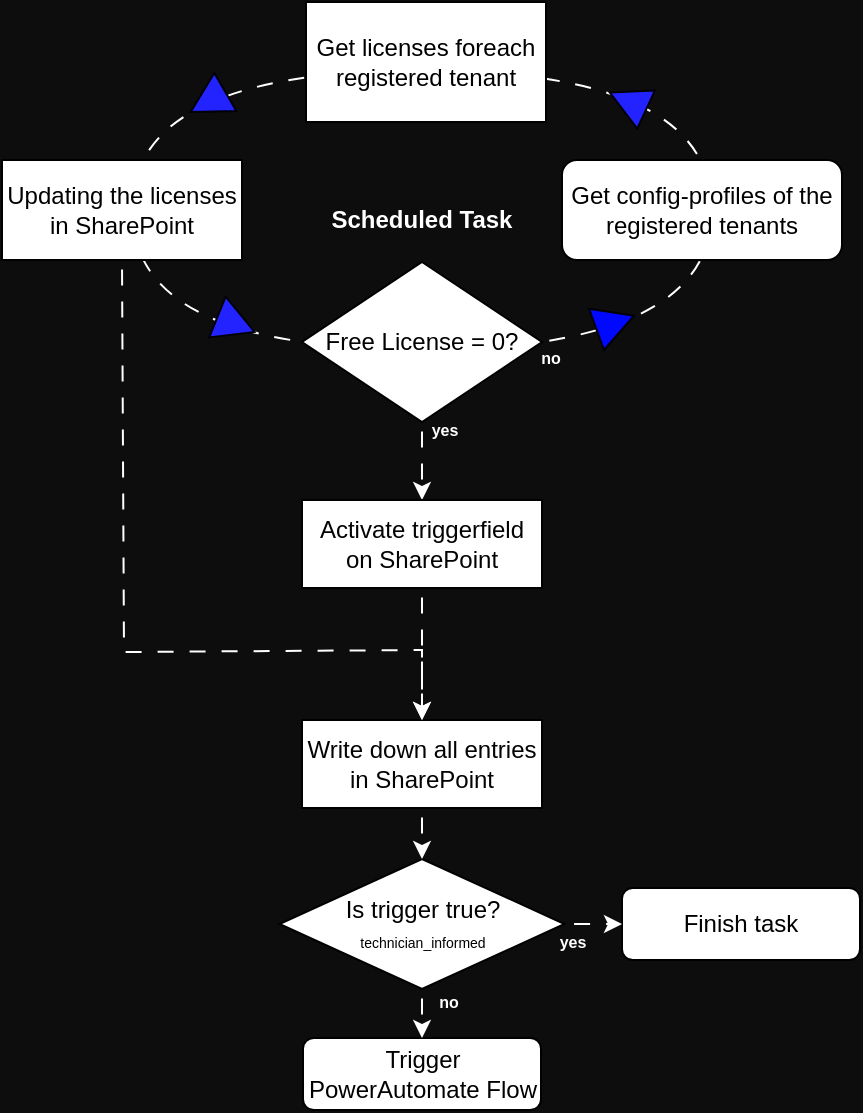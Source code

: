 <mxfile version="24.7.17">
  <diagram id="C5RBs43oDa-KdzZeNtuy" name="Page-1">
    <mxGraphModel dx="794" dy="557" grid="0" gridSize="10" guides="1" tooltips="1" connect="1" arrows="1" fold="1" page="1" pageScale="1" pageWidth="827" pageHeight="1169" background="#0D0D0D" math="0" shadow="0">
      <root>
        <mxCell id="WIyWlLk6GJQsqaUBKTNV-0" />
        <mxCell id="WIyWlLk6GJQsqaUBKTNV-1" parent="WIyWlLk6GJQsqaUBKTNV-0" />
        <mxCell id="TRhVpTu504Y6g3YR9_XL-5" value="" style="endArrow=none;html=1;rounded=0;entryX=0.485;entryY=0.996;entryDx=0;entryDy=0;edgeStyle=orthogonalEdgeStyle;curved=1;entryPerimeter=0;flowAnimation=1;dashed=1;dashPattern=8 8;fontColor=#000000;strokeColor=#FFFFFF;" parent="WIyWlLk6GJQsqaUBKTNV-1" edge="1">
          <mxGeometry width="50" height="50" relative="1" as="geometry">
            <mxPoint x="285" y="195.24" as="sourcePoint" />
            <mxPoint x="285" y="194.24" as="targetPoint" />
            <Array as="points">
              <mxPoint x="435" y="195.24" />
              <mxPoint x="435" y="55.24" />
              <mxPoint x="145" y="55.24" />
              <mxPoint x="145" y="194.24" />
            </Array>
          </mxGeometry>
        </mxCell>
        <mxCell id="UKSIkFMW9lo3r8ZqUjWu-0" value="&lt;b&gt;Scheduled Task&lt;/b&gt;" style="ellipse;whiteSpace=wrap;html=1;strokeColor=none;gradientColor=none;fillColor=none;fontColor=#FFFFFF;" parent="WIyWlLk6GJQsqaUBKTNV-1" vertex="1">
          <mxGeometry x="155" y="65.24" width="270" height="130" as="geometry" />
        </mxCell>
        <mxCell id="UKSIkFMW9lo3r8ZqUjWu-1" value="Free License = 0?" style="rhombus;whiteSpace=wrap;html=1;fillColor=#FFFFFF;fontColor=#000000;" parent="WIyWlLk6GJQsqaUBKTNV-1" vertex="1">
          <mxGeometry x="230" y="151" width="120" height="80" as="geometry" />
        </mxCell>
        <mxCell id="UKSIkFMW9lo3r8ZqUjWu-2" value="Get licenses foreach registered tenant" style="rounded=0;whiteSpace=wrap;html=1;fillColor=#FFFFFF;fontColor=#000000;" parent="WIyWlLk6GJQsqaUBKTNV-1" vertex="1">
          <mxGeometry x="232" y="21" width="120" height="60" as="geometry" />
        </mxCell>
        <mxCell id="UKSIkFMW9lo3r8ZqUjWu-3" value="Updating the licenses in SharePoint" style="rounded=0;whiteSpace=wrap;html=1;fillColor=#FFFFFF;fontColor=#000000;" parent="WIyWlLk6GJQsqaUBKTNV-1" vertex="1">
          <mxGeometry x="80" y="100" width="120" height="50" as="geometry" />
        </mxCell>
        <mxCell id="UKSIkFMW9lo3r8ZqUjWu-5" value="Get config-profiles of the registered tenants" style="rounded=1;whiteSpace=wrap;html=1;fillColor=#FFFFFF;fontColor=#000000;" parent="WIyWlLk6GJQsqaUBKTNV-1" vertex="1">
          <mxGeometry x="360" y="100" width="140" height="50" as="geometry" />
        </mxCell>
        <mxCell id="UKSIkFMW9lo3r8ZqUjWu-7" value="" style="verticalLabelPosition=bottom;verticalAlign=top;html=1;strokeWidth=1;shape=mxgraph.arrows2.arrow;dy=0.6;dx=40;notch=0;rotation=-20;strokeColor=#000008;fillColor=#0008FF;gradientColor=none;fillStyle=auto;" parent="WIyWlLk6GJQsqaUBKTNV-1" vertex="1">
          <mxGeometry x="376.63" y="170.24" width="20" height="22" as="geometry" />
        </mxCell>
        <mxCell id="UKSIkFMW9lo3r8ZqUjWu-8" value="" style="verticalLabelPosition=bottom;verticalAlign=top;html=1;strokeWidth=1;shape=mxgraph.arrows2.arrow;dy=0.6;dx=40;notch=0;rotation=-155;strokeColor=#000008;fillColor=#2323FF;gradientColor=none;fillStyle=auto;" parent="WIyWlLk6GJQsqaUBKTNV-1" vertex="1">
          <mxGeometry x="383" y="60" width="20" height="21" as="geometry" />
        </mxCell>
        <mxCell id="UKSIkFMW9lo3r8ZqUjWu-9" value="" style="verticalLabelPosition=bottom;verticalAlign=top;html=1;strokeWidth=1;shape=mxgraph.arrows2.arrow;dy=0.6;dx=40;notch=0;rotation=22;strokeColor=#000008;fillColor=#2323FF;gradientColor=none;fillStyle=auto;" parent="WIyWlLk6GJQsqaUBKTNV-1" vertex="1">
          <mxGeometry x="187" y="171.24" width="20" height="22" as="geometry" />
        </mxCell>
        <mxCell id="UKSIkFMW9lo3r8ZqUjWu-10" value="" style="verticalLabelPosition=bottom;verticalAlign=top;html=1;strokeWidth=1;shape=mxgraph.arrows2.arrow;dy=0.6;dx=40;notch=0;rotation=-210;strokeColor=#000008;fillColor=#2323FF;gradientColor=none;fillStyle=auto;" parent="WIyWlLk6GJQsqaUBKTNV-1" vertex="1">
          <mxGeometry x="173" y="60" width="20" height="22" as="geometry" />
        </mxCell>
        <mxCell id="TRhVpTu504Y6g3YR9_XL-6" value="&lt;font style=&quot;font-size: 8px;&quot;&gt;no&lt;/font&gt;" style="text;html=1;align=center;verticalAlign=middle;resizable=0;points=[];autosize=1;strokeColor=none;fillColor=none;fontStyle=1;fontColor=#FFFFFF;" parent="WIyWlLk6GJQsqaUBKTNV-1" vertex="1">
          <mxGeometry x="340" y="185" width="27" height="26" as="geometry" />
        </mxCell>
        <mxCell id="TRhVpTu504Y6g3YR9_XL-8" value="" style="endArrow=classic;html=1;rounded=0;exitX=0.5;exitY=1;exitDx=0;exitDy=0;entryX=0.5;entryY=0;entryDx=0;entryDy=0;flowAnimation=1;strokeColor=#FFFFFF;" parent="WIyWlLk6GJQsqaUBKTNV-1" source="UKSIkFMW9lo3r8ZqUjWu-1" target="TRhVpTu504Y6g3YR9_XL-9" edge="1">
          <mxGeometry width="50" height="50" relative="1" as="geometry">
            <mxPoint x="281" y="231" as="sourcePoint" />
            <mxPoint x="288" y="270" as="targetPoint" />
          </mxGeometry>
        </mxCell>
        <mxCell id="TRhVpTu504Y6g3YR9_XL-9" value="Activate triggerfield on SharePoint" style="rounded=0;whiteSpace=wrap;html=1;fillColor=#FFFFFF;fontColor=#030303;" parent="WIyWlLk6GJQsqaUBKTNV-1" vertex="1">
          <mxGeometry x="230" y="270" width="120" height="44" as="geometry" />
        </mxCell>
        <mxCell id="TRhVpTu504Y6g3YR9_XL-12" value="Write down all entries in SharePoint" style="rounded=0;whiteSpace=wrap;html=1;fillColor=#FFFFFF;fontColor=#030303;" parent="WIyWlLk6GJQsqaUBKTNV-1" vertex="1">
          <mxGeometry x="230" y="380" width="120" height="44" as="geometry" />
        </mxCell>
        <mxCell id="TRhVpTu504Y6g3YR9_XL-13" value="" style="endArrow=classic;html=1;rounded=0;exitX=0.5;exitY=1;exitDx=0;exitDy=0;entryX=0.5;entryY=0;entryDx=0;entryDy=0;flowAnimation=1;strokeColor=#FFFFFF;" parent="WIyWlLk6GJQsqaUBKTNV-1" source="UKSIkFMW9lo3r8ZqUjWu-3" target="TRhVpTu504Y6g3YR9_XL-12" edge="1">
          <mxGeometry width="50" height="50" relative="1" as="geometry">
            <mxPoint x="206" y="283" as="sourcePoint" />
            <mxPoint x="256" y="233" as="targetPoint" />
            <Array as="points">
              <mxPoint x="141" y="346" />
              <mxPoint x="290" y="345" />
            </Array>
          </mxGeometry>
        </mxCell>
        <mxCell id="TRhVpTu504Y6g3YR9_XL-14" value="" style="endArrow=classic;html=1;rounded=0;exitX=0.5;exitY=1;exitDx=0;exitDy=0;entryX=0.5;entryY=0;entryDx=0;entryDy=0;flowAnimation=1;strokeColor=#FFFFFF;" parent="WIyWlLk6GJQsqaUBKTNV-1" source="TRhVpTu504Y6g3YR9_XL-9" target="TRhVpTu504Y6g3YR9_XL-12" edge="1">
          <mxGeometry width="50" height="50" relative="1" as="geometry">
            <mxPoint x="206" y="283" as="sourcePoint" />
            <mxPoint x="256" y="233" as="targetPoint" />
          </mxGeometry>
        </mxCell>
        <mxCell id="TRhVpTu504Y6g3YR9_XL-15" value="&lt;font style=&quot;font-size: 8px;&quot;&gt;yes&lt;/font&gt;" style="text;html=1;align=center;verticalAlign=middle;resizable=0;points=[];autosize=1;strokeColor=none;fillColor=none;fontStyle=1;fontColor=#FFFFFF;" parent="WIyWlLk6GJQsqaUBKTNV-1" vertex="1">
          <mxGeometry x="286" y="221" width="30" height="26" as="geometry" />
        </mxCell>
        <mxCell id="TRhVpTu504Y6g3YR9_XL-17" value="Is trigger true?&lt;div style=&quot;&quot;&gt;&lt;span style=&quot;font-size: 7px;&quot;&gt;technician_informed&lt;/span&gt;&lt;br&gt;&lt;/div&gt;" style="rhombus;whiteSpace=wrap;html=1;fillColor=#FFFFFF;fontColor=#000000;" parent="WIyWlLk6GJQsqaUBKTNV-1" vertex="1">
          <mxGeometry x="218.75" y="449.5" width="142.5" height="65" as="geometry" />
        </mxCell>
        <mxCell id="TRhVpTu504Y6g3YR9_XL-18" value="" style="endArrow=classic;html=1;rounded=0;exitX=0.5;exitY=1;exitDx=0;exitDy=0;entryX=0.5;entryY=0;entryDx=0;entryDy=0;flowAnimation=1;strokeColor=#FFFFFF;" parent="WIyWlLk6GJQsqaUBKTNV-1" source="TRhVpTu504Y6g3YR9_XL-12" target="TRhVpTu504Y6g3YR9_XL-17" edge="1">
          <mxGeometry width="50" height="50" relative="1" as="geometry">
            <mxPoint x="300" y="324" as="sourcePoint" />
            <mxPoint x="300" y="390" as="targetPoint" />
          </mxGeometry>
        </mxCell>
        <mxCell id="TRhVpTu504Y6g3YR9_XL-19" value="&lt;font style=&quot;font-size: 8px;&quot;&gt;no&lt;/font&gt;" style="text;html=1;align=center;verticalAlign=middle;resizable=0;points=[];autosize=1;strokeColor=none;fillColor=none;fontStyle=1;fontColor=#FFFFFF;" parent="WIyWlLk6GJQsqaUBKTNV-1" vertex="1">
          <mxGeometry x="333" y="467" width="27" height="26" as="geometry" />
        </mxCell>
        <mxCell id="TRhVpTu504Y6g3YR9_XL-20" value="&lt;font style=&quot;font-size: 8px;&quot;&gt;yes&lt;/font&gt;" style="text;html=1;align=center;verticalAlign=middle;resizable=0;points=[];autosize=1;strokeColor=none;fillColor=none;fontStyle=1;fontColor=#FFFFFF;" parent="WIyWlLk6GJQsqaUBKTNV-1" vertex="1">
          <mxGeometry x="286" y="488" width="30" height="26" as="geometry" />
        </mxCell>
        <mxCell id="TRhVpTu504Y6g3YR9_XL-21" value="Trigger PowerAutomate Flow" style="rounded=1;whiteSpace=wrap;html=1;labelBackgroundColor=none;fillColor=#FFFFFF;fontColor=#000000;" parent="WIyWlLk6GJQsqaUBKTNV-1" vertex="1">
          <mxGeometry x="230.5" y="539" width="119" height="36" as="geometry" />
        </mxCell>
        <mxCell id="TRhVpTu504Y6g3YR9_XL-22" value="&lt;div&gt;Finish task&lt;/div&gt;" style="rounded=1;whiteSpace=wrap;html=1;labelBackgroundColor=none;fillColor=#FFFFFF;fontColor=#000000;" parent="WIyWlLk6GJQsqaUBKTNV-1" vertex="1">
          <mxGeometry x="390" y="464" width="119" height="36" as="geometry" />
        </mxCell>
        <mxCell id="TRhVpTu504Y6g3YR9_XL-23" value="" style="endArrow=classic;html=1;rounded=0;exitX=1;exitY=0.5;exitDx=0;exitDy=0;entryX=0;entryY=0.5;entryDx=0;entryDy=0;flowAnimation=1;strokeColor=#FFFFFF;" parent="WIyWlLk6GJQsqaUBKTNV-1" source="TRhVpTu504Y6g3YR9_XL-17" target="TRhVpTu504Y6g3YR9_XL-22" edge="1">
          <mxGeometry width="50" height="50" relative="1" as="geometry">
            <mxPoint x="300" y="324" as="sourcePoint" />
            <mxPoint x="300" y="390" as="targetPoint" />
          </mxGeometry>
        </mxCell>
        <mxCell id="TRhVpTu504Y6g3YR9_XL-24" value="" style="endArrow=classic;html=1;rounded=0;exitX=0.5;exitY=1;exitDx=0;exitDy=0;entryX=0.5;entryY=0;entryDx=0;entryDy=0;flowAnimation=1;strokeColor=#FFFFFF;" parent="WIyWlLk6GJQsqaUBKTNV-1" source="TRhVpTu504Y6g3YR9_XL-17" target="TRhVpTu504Y6g3YR9_XL-21" edge="1">
          <mxGeometry width="50" height="50" relative="1" as="geometry">
            <mxPoint x="354" y="485" as="sourcePoint" />
            <mxPoint x="400" y="485" as="targetPoint" />
          </mxGeometry>
        </mxCell>
        <mxCell id="NTYOwZSvYMHxokBepXSW-0" value="&lt;font style=&quot;font-size: 8px;&quot;&gt;no&lt;/font&gt;" style="text;html=1;align=center;verticalAlign=middle;resizable=0;points=[];autosize=1;strokeColor=none;fillColor=none;fontStyle=1;fontColor=#FFFFFF;" vertex="1" parent="WIyWlLk6GJQsqaUBKTNV-1">
          <mxGeometry x="289" y="507" width="27" height="26" as="geometry" />
        </mxCell>
        <mxCell id="NTYOwZSvYMHxokBepXSW-1" value="&lt;font style=&quot;font-size: 8px;&quot;&gt;yes&lt;/font&gt;" style="text;html=1;align=center;verticalAlign=middle;resizable=0;points=[];autosize=1;strokeColor=none;fillColor=none;fontStyle=1;fontColor=#FFFFFF;" vertex="1" parent="WIyWlLk6GJQsqaUBKTNV-1">
          <mxGeometry x="349.5" y="477" width="30" height="26" as="geometry" />
        </mxCell>
      </root>
    </mxGraphModel>
  </diagram>
</mxfile>
